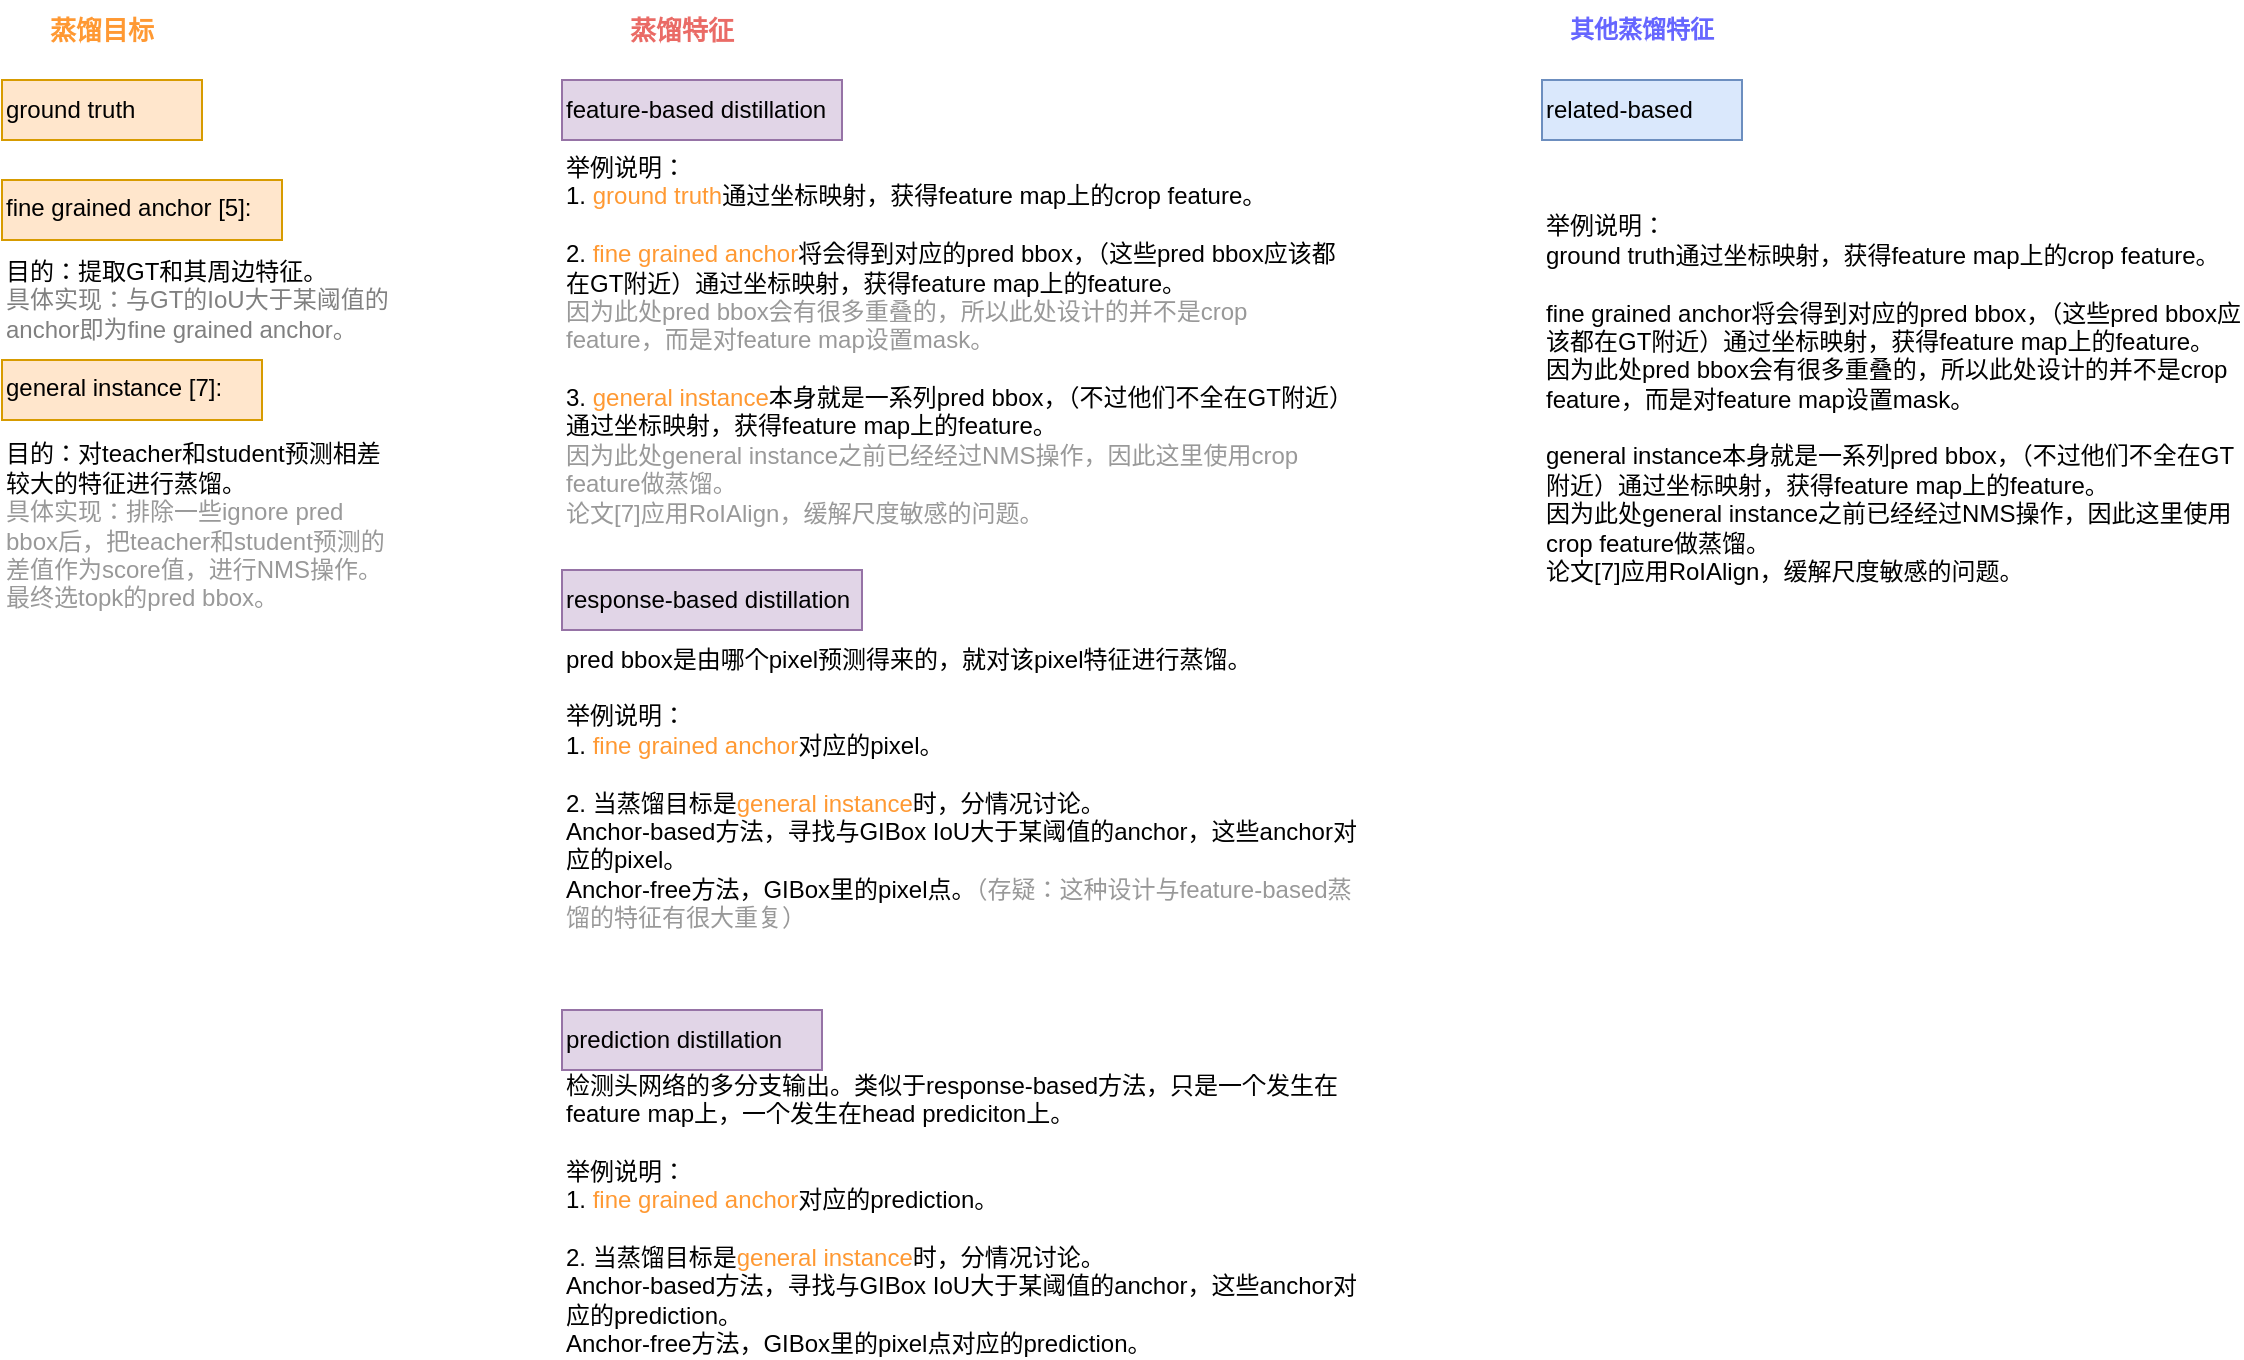 <mxfile version="14.8.0" type="github">
  <diagram id="ml1PYeEhhPZTZ-uIzzCH" name="Page-1">
    <mxGraphModel dx="925" dy="605" grid="1" gridSize="10" guides="1" tooltips="1" connect="1" arrows="1" fold="1" page="1" pageScale="1" pageWidth="827" pageHeight="1269" math="0" shadow="0">
      <root>
        <mxCell id="0" />
        <mxCell id="1" parent="0" />
        <mxCell id="SYHJZ1mB10wvJjzbVK0V-1" value="蒸馏目标" style="text;html=1;strokeColor=none;fillColor=none;align=center;verticalAlign=middle;whiteSpace=wrap;rounded=0;labelBackgroundColor=#ffffff;fontSize=13;fontColor=#FF9933;fontStyle=1" vertex="1" parent="1">
          <mxGeometry x="40" y="50" width="100" height="20" as="geometry" />
        </mxCell>
        <mxCell id="SYHJZ1mB10wvJjzbVK0V-2" value="蒸馏特征" style="text;html=1;strokeColor=none;fillColor=none;align=center;verticalAlign=middle;whiteSpace=wrap;rounded=0;fontSize=13;fontStyle=1;fontColor=#EA6B66;" vertex="1" parent="1">
          <mxGeometry x="330" y="50" width="100" height="20" as="geometry" />
        </mxCell>
        <mxCell id="SYHJZ1mB10wvJjzbVK0V-3" value="其他蒸馏特征" style="text;html=1;strokeColor=none;fillColor=none;align=center;verticalAlign=middle;whiteSpace=wrap;rounded=0;fontColor=#6666FF;fontStyle=1" vertex="1" parent="1">
          <mxGeometry x="800" y="45" width="120" height="30" as="geometry" />
        </mxCell>
        <mxCell id="SYHJZ1mB10wvJjzbVK0V-5" value="ground truth" style="text;html=1;strokeColor=#d79b00;fillColor=#ffe6cc;align=left;verticalAlign=middle;whiteSpace=wrap;rounded=0;" vertex="1" parent="1">
          <mxGeometry x="40" y="85" width="100" height="30" as="geometry" />
        </mxCell>
        <mxCell id="SYHJZ1mB10wvJjzbVK0V-6" value="举例说明：&lt;br&gt;1. &lt;font color=&quot;#ff9933&quot;&gt;ground truth&lt;/font&gt;通过坐标映射，获得feature map上的crop feature。&lt;br&gt;&lt;br&gt;2. &lt;font color=&quot;#ff9933&quot;&gt;fine grained anchor&lt;/font&gt;将会得到对应的pred bbox，（这些pred bbox应该都在GT附近）通过坐标映射，获得feature map上的feature。&lt;br&gt;&lt;font color=&quot;#999999&quot;&gt;因为此处pred bbox会有很多重叠的，所以此处设计的并不是crop feature，而是对feature map设置mask。&lt;/font&gt;&lt;br&gt;&lt;br&gt;3. &lt;font color=&quot;#ff9933&quot;&gt;general instance&lt;/font&gt;本身就是一系列pred bbox，（不过他们不全在GT附近）通过坐标映射，获得feature map上的feature。&lt;br&gt;&lt;font color=&quot;#999999&quot;&gt;因为此处general instance之前已经经过NMS操作，因此这里使用crop feature做蒸馏。&lt;br&gt;论文[7]应用RoIAlign，缓解尺度敏感的问题。&lt;/font&gt;" style="text;html=1;strokeColor=none;fillColor=none;align=left;verticalAlign=middle;whiteSpace=wrap;rounded=0;" vertex="1" parent="1">
          <mxGeometry x="320" y="115" width="390" height="200" as="geometry" />
        </mxCell>
        <mxCell id="SYHJZ1mB10wvJjzbVK0V-8" value="目的：提取GT和其周边特征。&lt;br&gt;&lt;font color=&quot;#808080&quot;&gt;具体实现：与GT的IoU大于某阈值的anchor即为fine grained anchor。&lt;/font&gt;" style="text;html=1;strokeColor=none;fillColor=none;align=left;verticalAlign=middle;whiteSpace=wrap;rounded=0;" vertex="1" parent="1">
          <mxGeometry x="40" y="165" width="200" height="60" as="geometry" />
        </mxCell>
        <mxCell id="SYHJZ1mB10wvJjzbVK0V-9" value="目的：对teacher和student预测相差较大的特征进行蒸馏。&lt;br&gt;&lt;font color=&quot;#999999&quot;&gt;具体实现：排除一些ignore pred bbox后，把teacher和student预测的差值作为score值，进行NMS操作。最终选topk的pred bbox。&lt;/font&gt;" style="text;html=1;strokeColor=none;fillColor=none;align=left;verticalAlign=middle;whiteSpace=wrap;rounded=0;" vertex="1" parent="1">
          <mxGeometry x="40" y="255" width="200" height="105" as="geometry" />
        </mxCell>
        <mxCell id="SYHJZ1mB10wvJjzbVK0V-10" value="pred bbox是由哪个pixel预测得来的，就对该pixel特征进行蒸馏。&lt;br&gt;&lt;br&gt;举例说明：&lt;br&gt;1. &lt;font color=&quot;#ff9933&quot;&gt;fine grained anchor&lt;/font&gt;对应的pixel。&lt;br&gt;&lt;br&gt;2. 当蒸馏目标是&lt;font color=&quot;#ff9933&quot;&gt;general instance&lt;/font&gt;时，分情况讨论。&lt;br&gt;&lt;span&gt;Anchor-based方法，&lt;/span&gt;&lt;span&gt;寻找与GIBox IoU大于某阈值的anchor，这些anchor对应的pixel。&lt;/span&gt;&lt;br&gt;&lt;blockquote style=&quot;margin: 0 0 0 40px ; border: none ; padding: 0px&quot;&gt;&lt;/blockquote&gt;&lt;span&gt;Anchor-free方法，&lt;/span&gt;GIBox里的pixel点。&lt;font color=&quot;#999999&quot;&gt;（存疑：这种设计与feature-based蒸馏的特征有很大重复）&lt;/font&gt;" style="text;html=1;strokeColor=none;fillColor=none;align=left;verticalAlign=middle;whiteSpace=wrap;rounded=0;" vertex="1" parent="1">
          <mxGeometry x="320" y="364" width="400" height="150" as="geometry" />
        </mxCell>
        <mxCell id="SYHJZ1mB10wvJjzbVK0V-11" value="检测头网络的多分支输出。类似于response-based方法，只是一个发生在feature map上，一个发生在head prediciton上。&lt;br&gt;&lt;br&gt;举例说明：&lt;br&gt;1. &lt;font color=&quot;#ff9933&quot;&gt;fine grained anchor&lt;/font&gt;对应的prediction。&lt;br&gt;&lt;br&gt;2. 当蒸馏目标是&lt;font color=&quot;#ff9933&quot;&gt;general instance&lt;/font&gt;时，分情况讨论。&lt;br&gt;Anchor-based方法，寻找与GIBox IoU大于某阈值的anchor，这些anchor对应的prediction。&lt;br&gt;Anchor-free方法，GIBox里的pixel点对应的prediction。" style="text;html=1;strokeColor=none;fillColor=none;align=left;verticalAlign=middle;whiteSpace=wrap;rounded=0;" vertex="1" parent="1">
          <mxGeometry x="320" y="582" width="400" height="140" as="geometry" />
        </mxCell>
        <mxCell id="SYHJZ1mB10wvJjzbVK0V-12" value="&lt;br&gt;&lt;br&gt;举例说明：&lt;br&gt;ground truth通过坐标映射，获得feature map上的crop feature。&lt;br&gt;&lt;br&gt;fine grained anchor将会得到对应的pred bbox，（这些pred bbox应该都在GT附近）通过坐标映射，获得feature map上的feature。&lt;br&gt;因为此处pred bbox会有很多重叠的，所以此处设计的并不是crop feature，而是对feature map设置mask。&lt;br&gt;&lt;br&gt;general instance本身就是一系列pred bbox，（不过他们不全在GT附近）通过坐标映射，获得feature map上的feature。&lt;br&gt;因为此处general instance之前已经经过NMS操作，因此这里使用crop feature做蒸馏。&lt;br&gt;论文[7]应用RoIAlign，缓解尺度敏感的问题。" style="text;html=1;strokeColor=none;fillColor=none;align=left;verticalAlign=middle;whiteSpace=wrap;rounded=0;" vertex="1" parent="1">
          <mxGeometry x="810" y="130" width="350" height="200" as="geometry" />
        </mxCell>
        <mxCell id="SYHJZ1mB10wvJjzbVK0V-13" value="&lt;span style=&quot;color: rgb(0 , 0 , 0) ; font-family: &amp;#34;helvetica&amp;#34; ; font-size: 12px ; font-style: normal ; font-weight: 400 ; letter-spacing: normal ; text-align: left ; text-indent: 0px ; text-transform: none ; word-spacing: 0px ; display: inline ; float: none&quot;&gt;fine grained anchor [5]:&lt;/span&gt;" style="text;whiteSpace=wrap;html=1;fillColor=#ffe6cc;strokeColor=#d79b00;" vertex="1" parent="1">
          <mxGeometry x="40" y="135" width="140" height="30" as="geometry" />
        </mxCell>
        <mxCell id="SYHJZ1mB10wvJjzbVK0V-14" value="&lt;span style=&quot;color: rgb(0 , 0 , 0) ; font-family: &amp;#34;helvetica&amp;#34; ; font-size: 12px ; font-style: normal ; font-weight: 400 ; letter-spacing: normal ; text-align: left ; text-indent: 0px ; text-transform: none ; word-spacing: 0px ; display: inline ; float: none&quot;&gt;general instance [7]:&lt;/span&gt;" style="text;whiteSpace=wrap;html=1;fillColor=#ffe6cc;strokeColor=#d79b00;" vertex="1" parent="1">
          <mxGeometry x="40" y="225" width="130" height="30" as="geometry" />
        </mxCell>
        <mxCell id="SYHJZ1mB10wvJjzbVK0V-16" value="&lt;span style=&quot;color: rgb(0 , 0 , 0) ; font-family: &amp;#34;helvetica&amp;#34; ; font-size: 12px ; font-style: normal ; font-weight: 400 ; letter-spacing: normal ; text-align: left ; text-indent: 0px ; text-transform: none ; word-spacing: 0px ; display: inline ; float: none&quot;&gt;feature-based distillation&lt;/span&gt;" style="text;whiteSpace=wrap;html=1;fontSize=13;fillColor=#e1d5e7;strokeColor=#9673a6;" vertex="1" parent="1">
          <mxGeometry x="320" y="85" width="140" height="30" as="geometry" />
        </mxCell>
        <mxCell id="SYHJZ1mB10wvJjzbVK0V-17" value="&lt;span style=&quot;font-size: 12px&quot;&gt;response-based&amp;nbsp;&lt;/span&gt;&lt;span style=&quot;font-family: &amp;#34;helvetica&amp;#34; ; font-size: 12px&quot;&gt;distillation&lt;/span&gt;" style="text;whiteSpace=wrap;html=1;fontSize=13;fillColor=#e1d5e7;strokeColor=#9673a6;" vertex="1" parent="1">
          <mxGeometry x="320" y="330" width="150" height="30" as="geometry" />
        </mxCell>
        <mxCell id="SYHJZ1mB10wvJjzbVK0V-19" value="&lt;span style=&quot;color: rgb(0 , 0 , 0) ; font-family: &amp;#34;helvetica&amp;#34; ; font-size: 12px ; font-style: normal ; font-weight: 400 ; letter-spacing: normal ; text-align: left ; text-indent: 0px ; text-transform: none ; word-spacing: 0px ; display: inline ; float: none&quot;&gt;prediction distillation&lt;/span&gt;" style="text;whiteSpace=wrap;html=1;fontSize=13;fillColor=#e1d5e7;strokeColor=#9673a6;" vertex="1" parent="1">
          <mxGeometry x="320" y="550" width="130" height="30" as="geometry" />
        </mxCell>
        <mxCell id="SYHJZ1mB10wvJjzbVK0V-20" value="&lt;span style=&quot;color: rgb(0 , 0 , 0) ; font-family: &amp;#34;helvetica&amp;#34; ; font-size: 12px ; font-style: normal ; font-weight: 400 ; letter-spacing: normal ; text-align: left ; text-indent: 0px ; text-transform: none ; word-spacing: 0px ; display: inline ; float: none&quot;&gt;related-based&lt;/span&gt;" style="text;whiteSpace=wrap;html=1;fontSize=13;fillColor=#dae8fc;strokeColor=#6c8ebf;" vertex="1" parent="1">
          <mxGeometry x="810" y="85" width="100" height="30" as="geometry" />
        </mxCell>
      </root>
    </mxGraphModel>
  </diagram>
</mxfile>

